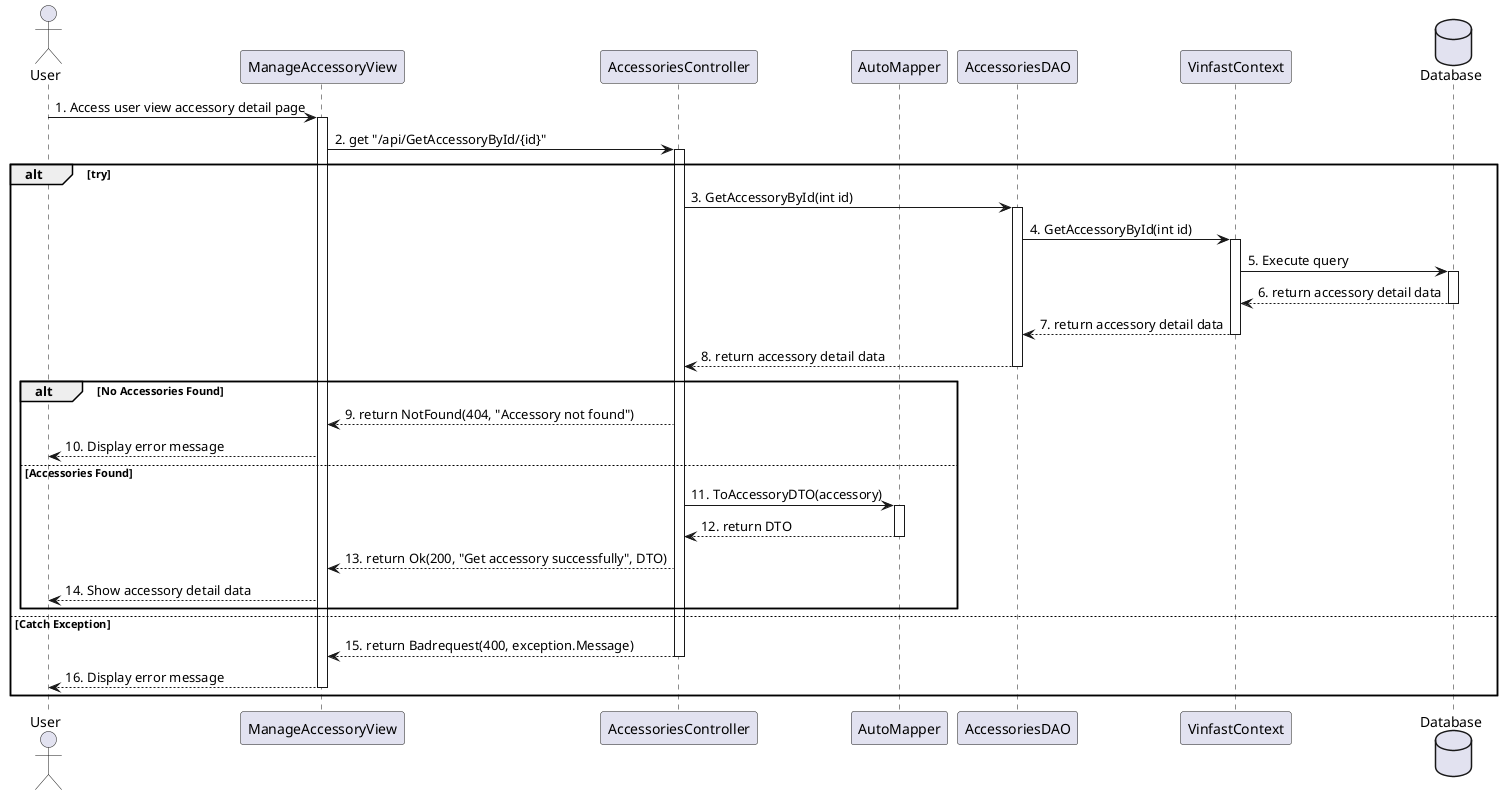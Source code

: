 @startuml
actor User
participant ManageAccessoryView
participant AccessoriesController
participant AutoMapper
participant AccessoriesDAO
participant VinfastContext
database Database

User -> ManageAccessoryView: 1. Access user view accessory detail page
activate ManageAccessoryView

    ManageAccessoryView -> AccessoriesController: 2. get "/api/GetAccessoryById/{id}"
alt try
    activate AccessoriesController

            AccessoriesController -> AccessoriesDAO: 3. GetAccessoryById(int id)
            activate AccessoriesDAO
            
            AccessoriesDAO -> VinfastContext: 4. GetAccessoryById(int id)
            activate VinfastContext
            
            VinfastContext -> Database: 5. Execute query
            activate Database
            Database --> VinfastContext: 6. return accessory detail data
            deactivate Database
            
            VinfastContext --> AccessoriesDAO: 7. return accessory detail data
            deactivate VinfastContext
            AccessoriesDAO --> AccessoriesController: 8. return accessory detail data
            deactivate AccessoriesDAO

            alt No Accessories Found
                AccessoriesController --> ManageAccessoryView: 9. return NotFound(404, "Accessory not found")
                ManageAccessoryView --> User: 10. Display error message
            else Accessories Found
                AccessoriesController -> AutoMapper: 11. ToAccessoryDTO(accessory)
                activate AutoMapper
                AutoMapper --> AccessoriesController: 12. return DTO 
                deactivate AutoMapper
                AccessoriesController --> ManageAccessoryView: 13. return Ok(200, "Get accessory successfully", DTO)
                ManageAccessoryView --> User: 14. Show accessory detail data
            end
        
    

else Catch Exception
    AccessoriesController --> ManageAccessoryView: 15. return Badrequest(400, exception.Message)
    deactivate AccessoriesController
    ManageAccessoryView --> User: 16. Display error message
deactivate ManageAccessoryView
end

@enduml
